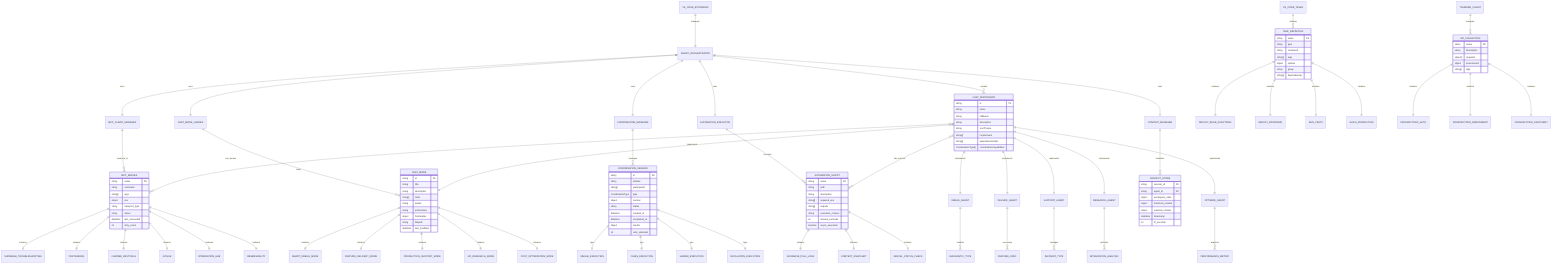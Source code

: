 erDiagram
VS_CODE_EXTENSION ||--|| AGENT_ORCHESTRATOR : manages
AGENT_ORCHESTRATOR ||--|| MCP_CLIENT_MANAGER : uses
AGENT_ORCHESTRATOR ||--|| CHAT_MODE_LOADER : uses
AGENT_ORCHESTRATOR ||--|| COORDINATION_MANAGER : uses
AGENT_ORCHESTRATOR ||--|| CONTEXT_MANAGER : uses
AGENT_ORCHESTRATOR ||--|| AUTOMATION_EXECUTOR : uses
AGENT_ORCHESTRATOR ||--o{ CHAT_PARTICIPANT : creates
CHAT_PARTICIPANT {
    string id PK
    string name
    string fullName
    string description
    string iconTheme
    string[] mcpServers
    string[] automationScripts
    CoordinationType[] coordinationCapabilities
}
CHAT_PARTICIPANT ||--|| DEBUG_AGENT : implements
CHAT_PARTICIPANT ||--|| DELIVER_AGENT : implements
CHAT_PARTICIPANT ||--|| SUPPORT_AGENT : implements
CHAT_PARTICIPANT ||--|| RESEARCH_AGENT : implements
CHAT_PARTICIPANT ||--|| OPTIMIZE_AGENT : implements
MCP_CLIENT_MANAGER ||--o{ MCP_SERVER : connects_to
MCP_SERVER {
    string name PK
    string command
    string[] args
    object env
    string transport_type
    string status
    datetime last_connected
    int retry_count
}
MCP_SERVER ||--|| SUPABASE_TROUBLESHOOTING : instance
MCP_SERVER ||--|| POSTGRESQL : instance
MCP_SERVER ||--|| CHROME_DEVTOOLS : instance
MCP_SERVER ||--|| GITHUB : instance
MCP_SERVER ||--|| INTEGRATION_HUB : instance
MCP_SERVER ||--|| OBSERVABILITY : instance
CHAT_MODE_LOADER ||--o{ CHAT_MODE : loads
CHAT_MODE {
    string id PK
    string title
    string description
    string[] tools
    string model
    string instructions
    object frontmatter
    string filepath
    datetime last_modified
}
CHAT_MODE ||--|| SMART_DEBUG_MODE : instance
CHAT_MODE ||--|| FEATURE_DELIVERY_MODE : instance
CHAT_MODE ||--|| PRODUCTION_SUPPORT_MODE : instance
CHAT_MODE ||--|| API_RESEARCH_MODE : instance
CHAT_MODE ||--|| COST_OPTIMIZATION_MODE : instance
COORDINATION_MANAGER ||--o{ COORDINATION_SESSION : manages
COORDINATION_SESSION {
    string id PK
    string initiator
    string[] participants
    CoordinationType type
    object context
    string status
    datetime created_at
    datetime completed_at
    object results
    int retry_attempts
}
COORDINATION_SESSION ||--|| SINGLE_EXECUTION : type
COORDINATION_SESSION ||--|| CHAIN_EXECUTION : type
COORDINATION_SESSION ||--|| SWARM_EXECUTION : type
COORDINATION_SESSION ||--|| ESCALATION_EXECUTION : type
CONTEXT_MANAGER ||--o{ CONTEXT_STORE : maintains
CONTEXT_STORE {
    string session_id PK
    string agent_id FK
    object workspace_state
    object historical_context
    object external_context
    datetime timestamp
    int ttl_seconds
}
AUTOMATION_EXECUTOR ||--o{ AUTOMATION_SCRIPT : executes
AUTOMATION_SCRIPT {
    string name PK
    string path
    string description
    string[] required_env
    string[] outputs
    string execution_context
    int timeout_seconds
    boolean async_execution
}
AUTOMATION_SCRIPT ||--|| SUPABASE_PULL_LOGS : instance
AUTOMATION_SCRIPT ||--|| CONTEXT_SNAPSHOT : instance
AUTOMATION_SCRIPT ||--|| VERCEL_STATUS_CHECK : instance
CHAT_PARTICIPANT }o--o{ MCP_SERVER : can_access
CHAT_PARTICIPANT }o--o{ AUTOMATION_SCRIPT : can_execute
CHAT_PARTICIPANT }o--|| CHAT_MODE : implements
DEBUG_AGENT ||--o{ DIAGNOSTIC_TYPE : handles
DELIVER_AGENT ||--o{ FEATURE_SPEC : processes
SUPPORT_AGENT ||--o{ INCIDENT_TYPE : manages
RESEARCH_AGENT ||--o{ INTEGRATION_ANALYSIS : performs
OPTIMIZE_AGENT ||--o{ PERFORMANCE_METRIC : analyzes
VS_CODE_TASKS ||--o{ TASK_DEFINITION : contains
TASK_DEFINITION {
    string name PK
    string type
    string command
    string[] args
    object options
    string group
    string[] dependencies
}
TASK_DEFINITION ||--|| DEPLOY_EDGE_FUNCTIONS : instance
TASK_DEFINITION ||--|| DEPLOY_FRONTEND : instance
TASK_DEFINITION ||--|| RUN_TESTS : instance
TASK_DEFINITION ||--|| BUILD_PRODUCTION : instance
THUNDER_CLIENT ||--o{ API_COLLECTION : manages
API_COLLECTION {
    string name PK
    string description
    object[] requests
    object environment
    string[] tags
}
API_COLLECTION ||--|| PROSPECTPRO_AUTH : instance
API_COLLECTION ||--|| PROSPECTPRO_ENRICHMENT : instance
API_COLLECTION ||--|| PROSPECTPRO_DISCOVERY : instance